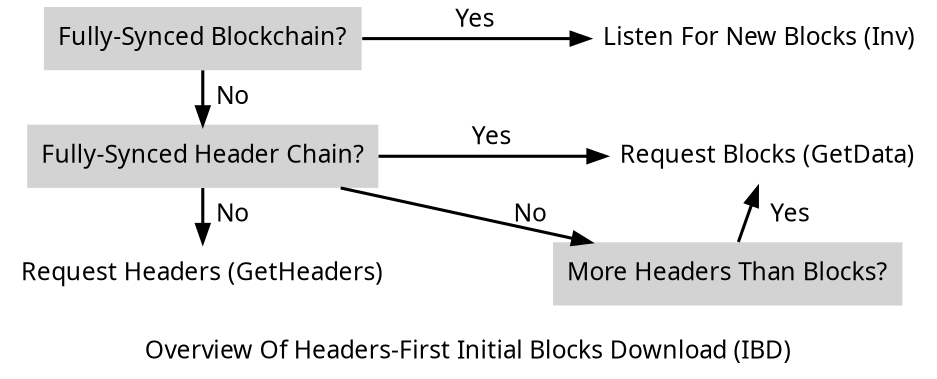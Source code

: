 digraph {
// This file is licensed under the MIT License (MIT) available on
// http://opensource.org/licenses/MIT.

size=6.25;
rankdir=TB
splines = "true";
ranksep = 0.2;
nodesep = 0.9;

edge [ penwidth = 1.75, fontname="Sans" ]
node [ penwidth = 1.75, shape = "none", fontname="Sans"]
graph [ penwidth = 1.75, fontname="Sans" ]

fsbc [ label = "Fully-Synced Blockchain?", style = "filled" ];
fshc [ label = "Fully-Synced Header Chain?", style = "filled" ];
more_headers_than_blocks [ label = "More Headers Than Blocks?", style = "filled" ];
listen_for_new_blocks [ label = "Listen For New Blocks (Inv)" ];
request_blocks [ label = "Request Blocks (GetData)" ];
request_headers [ label = "Request Headers (GetHeaders)" ];

fsbc -> fshc [ label = "  No" ];
fshc -> more_headers_than_blocks [ label = "No" ];
fshc -> request_headers [ label = "  No" ];

fsbc -> listen_for_new_blocks [ label = "Yes", constraint=false ];
fshc -> request_blocks [ label = "Yes", constraint=false ];
request_blocks -> more_headers_than_blocks [ dir=back, label = "   Yes" ];

//request_headers -> fshc [ style = "dotted", constraint = false ];
//request_blocks -> fsbc [ style = "dotted", constraint = false ];




label = "\ \nOverview Of Headers-First Initial Blocks Download (IBD)"
}
